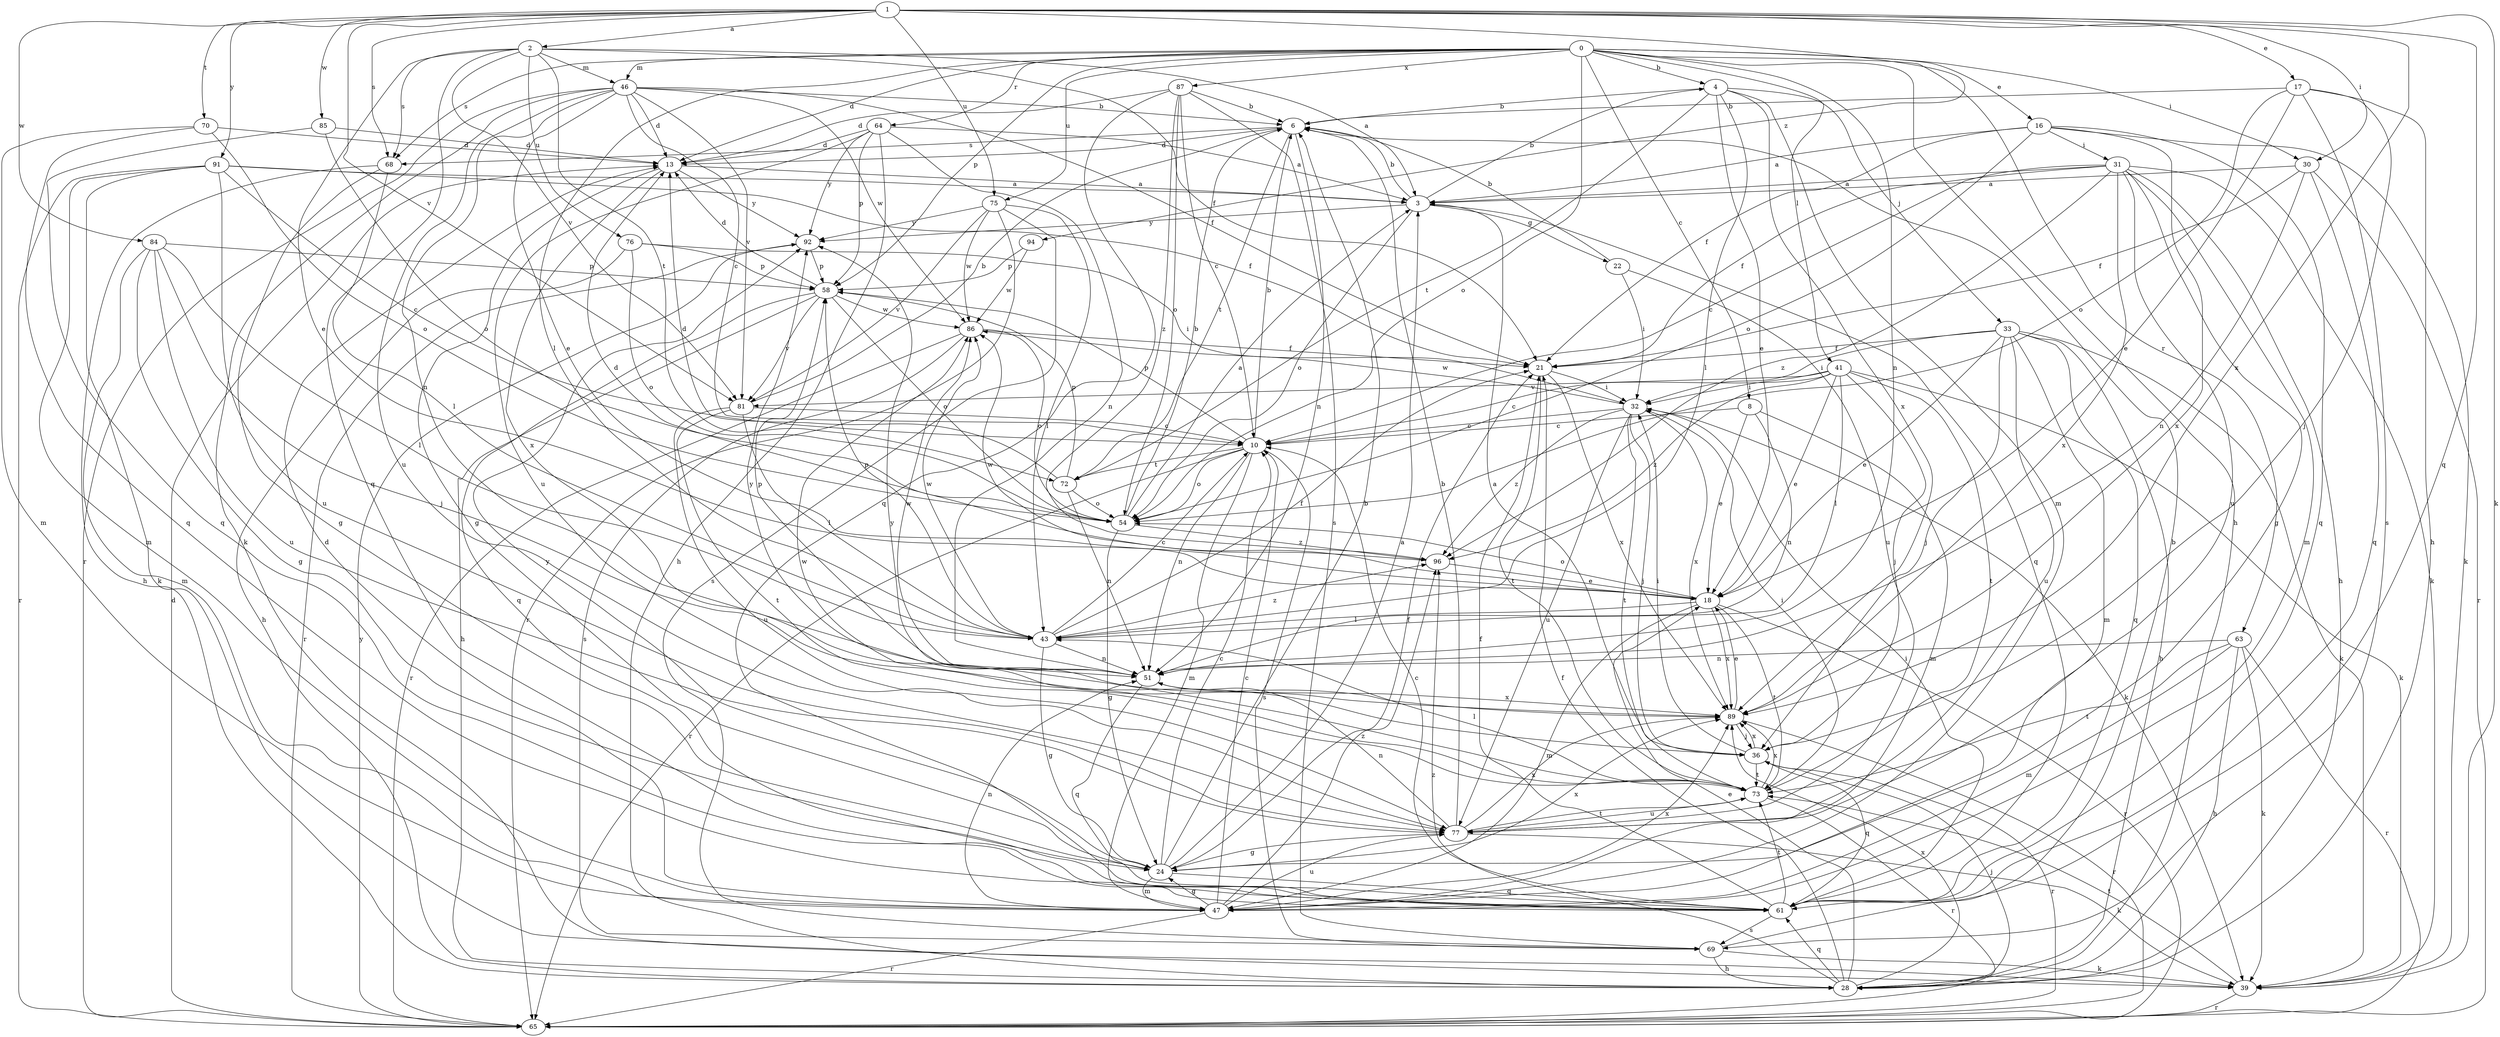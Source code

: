 strict digraph  {
0;
1;
2;
3;
4;
6;
8;
10;
13;
16;
17;
18;
21;
22;
24;
28;
30;
31;
32;
33;
36;
39;
41;
43;
46;
47;
51;
54;
58;
61;
63;
64;
65;
68;
69;
70;
72;
73;
75;
76;
77;
81;
84;
85;
86;
87;
89;
91;
92;
94;
96;
0 -> 4  [label=b];
0 -> 8  [label=c];
0 -> 13  [label=d];
0 -> 16  [label=e];
0 -> 28  [label=h];
0 -> 30  [label=i];
0 -> 41  [label=l];
0 -> 43  [label=l];
0 -> 46  [label=m];
0 -> 51  [label=n];
0 -> 54  [label=o];
0 -> 58  [label=p];
0 -> 63  [label=r];
0 -> 64  [label=r];
0 -> 68  [label=s];
0 -> 75  [label=u];
0 -> 87  [label=x];
1 -> 2  [label=a];
1 -> 17  [label=e];
1 -> 30  [label=i];
1 -> 39  [label=k];
1 -> 61  [label=q];
1 -> 68  [label=s];
1 -> 70  [label=t];
1 -> 75  [label=u];
1 -> 81  [label=v];
1 -> 84  [label=w];
1 -> 85  [label=w];
1 -> 89  [label=x];
1 -> 91  [label=y];
1 -> 94  [label=z];
2 -> 3  [label=a];
2 -> 18  [label=e];
2 -> 21  [label=f];
2 -> 46  [label=m];
2 -> 61  [label=q];
2 -> 68  [label=s];
2 -> 72  [label=t];
2 -> 76  [label=u];
2 -> 81  [label=v];
3 -> 4  [label=b];
3 -> 6  [label=b];
3 -> 22  [label=g];
3 -> 54  [label=o];
3 -> 61  [label=q];
3 -> 92  [label=y];
4 -> 6  [label=b];
4 -> 18  [label=e];
4 -> 33  [label=j];
4 -> 43  [label=l];
4 -> 47  [label=m];
4 -> 72  [label=t];
4 -> 89  [label=x];
6 -> 13  [label=d];
6 -> 51  [label=n];
6 -> 68  [label=s];
6 -> 72  [label=t];
8 -> 10  [label=c];
8 -> 18  [label=e];
8 -> 47  [label=m];
8 -> 51  [label=n];
10 -> 6  [label=b];
10 -> 47  [label=m];
10 -> 51  [label=n];
10 -> 54  [label=o];
10 -> 58  [label=p];
10 -> 65  [label=r];
10 -> 69  [label=s];
10 -> 72  [label=t];
13 -> 3  [label=a];
13 -> 24  [label=g];
13 -> 89  [label=x];
13 -> 92  [label=y];
16 -> 3  [label=a];
16 -> 21  [label=f];
16 -> 31  [label=i];
16 -> 39  [label=k];
16 -> 54  [label=o];
16 -> 61  [label=q];
16 -> 89  [label=x];
17 -> 6  [label=b];
17 -> 18  [label=e];
17 -> 28  [label=h];
17 -> 36  [label=j];
17 -> 54  [label=o];
17 -> 69  [label=s];
18 -> 43  [label=l];
18 -> 47  [label=m];
18 -> 54  [label=o];
18 -> 65  [label=r];
18 -> 73  [label=t];
18 -> 86  [label=w];
18 -> 89  [label=x];
21 -> 32  [label=i];
21 -> 73  [label=t];
21 -> 89  [label=x];
22 -> 6  [label=b];
22 -> 32  [label=i];
22 -> 77  [label=u];
24 -> 3  [label=a];
24 -> 6  [label=b];
24 -> 10  [label=c];
24 -> 21  [label=f];
24 -> 47  [label=m];
24 -> 61  [label=q];
24 -> 89  [label=x];
24 -> 92  [label=y];
28 -> 18  [label=e];
28 -> 21  [label=f];
28 -> 36  [label=j];
28 -> 61  [label=q];
28 -> 89  [label=x];
28 -> 96  [label=z];
30 -> 3  [label=a];
30 -> 21  [label=f];
30 -> 51  [label=n];
30 -> 61  [label=q];
30 -> 65  [label=r];
31 -> 3  [label=a];
31 -> 10  [label=c];
31 -> 21  [label=f];
31 -> 24  [label=g];
31 -> 28  [label=h];
31 -> 39  [label=k];
31 -> 47  [label=m];
31 -> 77  [label=u];
31 -> 89  [label=x];
31 -> 96  [label=z];
32 -> 10  [label=c];
32 -> 36  [label=j];
32 -> 39  [label=k];
32 -> 73  [label=t];
32 -> 77  [label=u];
32 -> 86  [label=w];
32 -> 89  [label=x];
32 -> 96  [label=z];
33 -> 18  [label=e];
33 -> 21  [label=f];
33 -> 28  [label=h];
33 -> 32  [label=i];
33 -> 36  [label=j];
33 -> 39  [label=k];
33 -> 47  [label=m];
33 -> 61  [label=q];
33 -> 77  [label=u];
36 -> 3  [label=a];
36 -> 32  [label=i];
36 -> 61  [label=q];
36 -> 65  [label=r];
36 -> 73  [label=t];
36 -> 89  [label=x];
39 -> 65  [label=r];
39 -> 73  [label=t];
41 -> 10  [label=c];
41 -> 18  [label=e];
41 -> 32  [label=i];
41 -> 36  [label=j];
41 -> 39  [label=k];
41 -> 43  [label=l];
41 -> 73  [label=t];
41 -> 81  [label=v];
41 -> 96  [label=z];
43 -> 10  [label=c];
43 -> 21  [label=f];
43 -> 24  [label=g];
43 -> 51  [label=n];
43 -> 58  [label=p];
43 -> 86  [label=w];
43 -> 96  [label=z];
46 -> 6  [label=b];
46 -> 10  [label=c];
46 -> 13  [label=d];
46 -> 18  [label=e];
46 -> 21  [label=f];
46 -> 39  [label=k];
46 -> 51  [label=n];
46 -> 65  [label=r];
46 -> 77  [label=u];
46 -> 81  [label=v];
46 -> 86  [label=w];
47 -> 10  [label=c];
47 -> 13  [label=d];
47 -> 24  [label=g];
47 -> 51  [label=n];
47 -> 65  [label=r];
47 -> 77  [label=u];
47 -> 89  [label=x];
47 -> 96  [label=z];
51 -> 58  [label=p];
51 -> 61  [label=q];
51 -> 86  [label=w];
51 -> 89  [label=x];
54 -> 3  [label=a];
54 -> 6  [label=b];
54 -> 24  [label=g];
54 -> 96  [label=z];
58 -> 13  [label=d];
58 -> 28  [label=h];
58 -> 54  [label=o];
58 -> 61  [label=q];
58 -> 81  [label=v];
58 -> 86  [label=w];
61 -> 10  [label=c];
61 -> 21  [label=f];
61 -> 32  [label=i];
61 -> 69  [label=s];
61 -> 73  [label=t];
63 -> 28  [label=h];
63 -> 39  [label=k];
63 -> 47  [label=m];
63 -> 51  [label=n];
63 -> 65  [label=r];
63 -> 73  [label=t];
64 -> 3  [label=a];
64 -> 13  [label=d];
64 -> 28  [label=h];
64 -> 51  [label=n];
64 -> 58  [label=p];
64 -> 77  [label=u];
64 -> 92  [label=y];
65 -> 13  [label=d];
65 -> 92  [label=y];
68 -> 24  [label=g];
68 -> 28  [label=h];
68 -> 43  [label=l];
69 -> 6  [label=b];
69 -> 28  [label=h];
69 -> 39  [label=k];
70 -> 13  [label=d];
70 -> 47  [label=m];
70 -> 54  [label=o];
70 -> 61  [label=q];
72 -> 13  [label=d];
72 -> 51  [label=n];
72 -> 54  [label=o];
72 -> 58  [label=p];
73 -> 32  [label=i];
73 -> 43  [label=l];
73 -> 65  [label=r];
73 -> 77  [label=u];
73 -> 86  [label=w];
73 -> 89  [label=x];
73 -> 92  [label=y];
75 -> 43  [label=l];
75 -> 65  [label=r];
75 -> 69  [label=s];
75 -> 81  [label=v];
75 -> 86  [label=w];
75 -> 92  [label=y];
76 -> 28  [label=h];
76 -> 32  [label=i];
76 -> 54  [label=o];
76 -> 58  [label=p];
77 -> 6  [label=b];
77 -> 24  [label=g];
77 -> 39  [label=k];
77 -> 51  [label=n];
77 -> 73  [label=t];
77 -> 89  [label=x];
81 -> 6  [label=b];
81 -> 10  [label=c];
81 -> 43  [label=l];
81 -> 73  [label=t];
81 -> 77  [label=u];
84 -> 24  [label=g];
84 -> 36  [label=j];
84 -> 43  [label=l];
84 -> 47  [label=m];
84 -> 58  [label=p];
84 -> 77  [label=u];
85 -> 13  [label=d];
85 -> 54  [label=o];
85 -> 61  [label=q];
86 -> 21  [label=f];
86 -> 54  [label=o];
86 -> 65  [label=r];
86 -> 69  [label=s];
87 -> 6  [label=b];
87 -> 10  [label=c];
87 -> 13  [label=d];
87 -> 54  [label=o];
87 -> 61  [label=q];
87 -> 69  [label=s];
87 -> 96  [label=z];
89 -> 18  [label=e];
89 -> 36  [label=j];
89 -> 65  [label=r];
89 -> 92  [label=y];
91 -> 3  [label=a];
91 -> 10  [label=c];
91 -> 21  [label=f];
91 -> 39  [label=k];
91 -> 47  [label=m];
91 -> 65  [label=r];
91 -> 77  [label=u];
92 -> 58  [label=p];
92 -> 65  [label=r];
94 -> 58  [label=p];
94 -> 86  [label=w];
96 -> 13  [label=d];
96 -> 18  [label=e];
}
